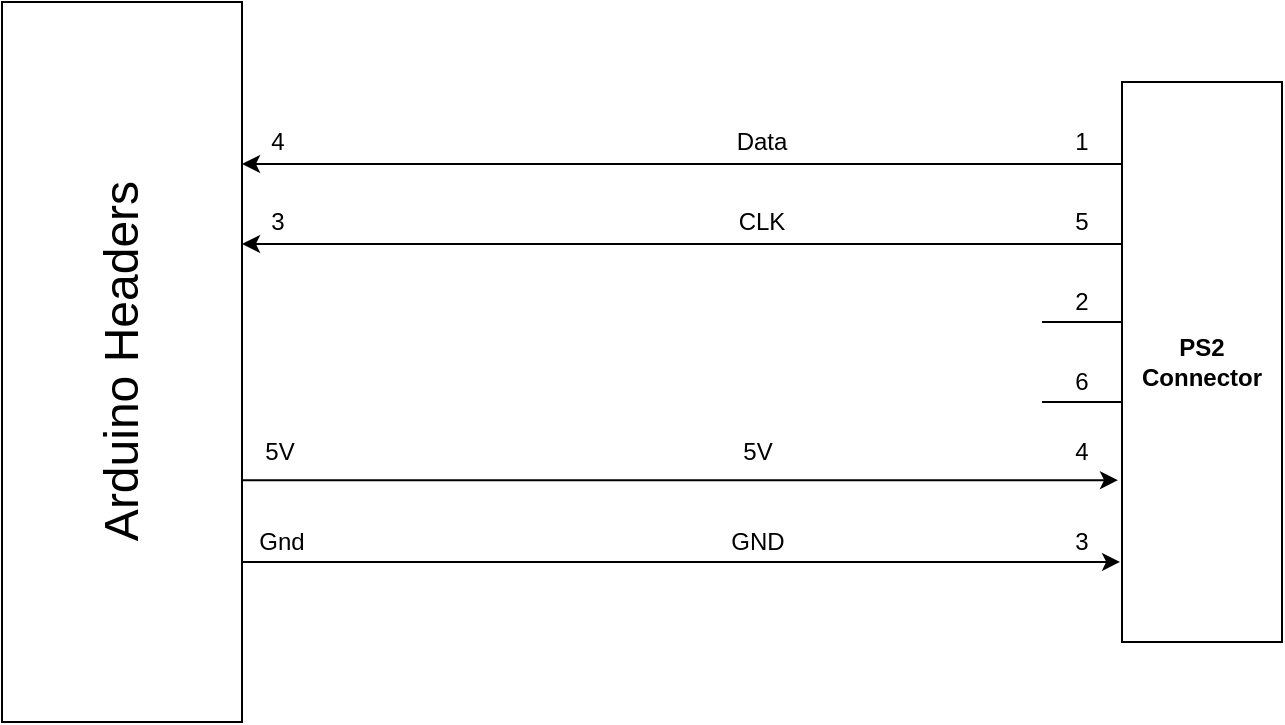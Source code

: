 <mxfile version="28.0.6">
  <diagram id="XFw0ANKCquUMDcCiUBoY" name="Page-1">
    <mxGraphModel dx="972" dy="726" grid="1" gridSize="10" guides="1" tooltips="1" connect="1" arrows="1" fold="1" page="1" pageScale="1" pageWidth="1100" pageHeight="850" math="0" shadow="0">
      <root>
        <mxCell id="0" />
        <mxCell id="1" parent="0" />
        <mxCell id="CqQkL1AC1wuuM3LWnO_Q-15" style="edgeStyle=orthogonalEdgeStyle;rounded=0;orthogonalLoop=1;jettySize=auto;html=1;exitX=1;exitY=0.5;exitDx=0;exitDy=0;entryX=-0.012;entryY=0.857;entryDx=0;entryDy=0;entryPerimeter=0;" edge="1" parent="1" source="CqQkL1AC1wuuM3LWnO_Q-1" target="CqQkL1AC1wuuM3LWnO_Q-2">
          <mxGeometry relative="1" as="geometry">
            <mxPoint x="600" y="510" as="targetPoint" />
            <Array as="points">
              <mxPoint x="240" y="480" />
            </Array>
          </mxGeometry>
        </mxCell>
        <mxCell id="CqQkL1AC1wuuM3LWnO_Q-1" value="" style="rounded=0;whiteSpace=wrap;html=1;" vertex="1" parent="1">
          <mxGeometry x="120" y="200" width="120" height="360" as="geometry" />
        </mxCell>
        <mxCell id="axnZPwphHVGIQs4i_vbI-14" value="&lt;font style=&quot;font-size: 24px&quot;&gt;Arduino Headers&lt;/font&gt;" style="text;html=1;strokeColor=none;fillColor=none;align=center;verticalAlign=middle;whiteSpace=wrap;rounded=0;rotation=-90;" parent="1" vertex="1">
          <mxGeometry x="87.5" y="370" width="185" height="20" as="geometry" />
        </mxCell>
        <mxCell id="axnZPwphHVGIQs4i_vbI-26" value="CLK" style="text;html=1;strokeColor=none;fillColor=none;align=center;verticalAlign=middle;whiteSpace=wrap;rounded=0;" parent="1" vertex="1">
          <mxGeometry x="480" y="300" width="40" height="20" as="geometry" />
        </mxCell>
        <mxCell id="axnZPwphHVGIQs4i_vbI-27" value="Data" style="text;html=1;strokeColor=none;fillColor=none;align=center;verticalAlign=middle;whiteSpace=wrap;rounded=0;" parent="1" vertex="1">
          <mxGeometry x="480" y="260" width="40" height="20" as="geometry" />
        </mxCell>
        <mxCell id="CqQkL1AC1wuuM3LWnO_Q-18" style="edgeStyle=orthogonalEdgeStyle;rounded=0;orthogonalLoop=1;jettySize=auto;html=1;exitX=0;exitY=0.5;exitDx=0;exitDy=0;endArrow=none;endFill=0;" edge="1" parent="1" source="CqQkL1AC1wuuM3LWnO_Q-2">
          <mxGeometry relative="1" as="geometry">
            <mxPoint x="640" y="360" as="targetPoint" />
            <Array as="points">
              <mxPoint x="680" y="360" />
            </Array>
          </mxGeometry>
        </mxCell>
        <mxCell id="CqQkL1AC1wuuM3LWnO_Q-19" style="edgeStyle=orthogonalEdgeStyle;rounded=0;orthogonalLoop=1;jettySize=auto;html=1;exitX=0;exitY=0.5;exitDx=0;exitDy=0;endArrow=none;endFill=0;" edge="1" parent="1" source="CqQkL1AC1wuuM3LWnO_Q-2">
          <mxGeometry relative="1" as="geometry">
            <mxPoint x="640" y="400" as="targetPoint" />
            <Array as="points">
              <mxPoint x="680" y="400" />
            </Array>
          </mxGeometry>
        </mxCell>
        <mxCell id="CqQkL1AC1wuuM3LWnO_Q-2" value="&lt;b&gt;PS2 Connector&lt;/b&gt;" style="rounded=0;whiteSpace=wrap;html=1;" vertex="1" parent="1">
          <mxGeometry x="680" y="240" width="80" height="280" as="geometry" />
        </mxCell>
        <mxCell id="CqQkL1AC1wuuM3LWnO_Q-3" style="edgeStyle=orthogonalEdgeStyle;rounded=0;orthogonalLoop=1;jettySize=auto;html=1;exitX=0;exitY=0.25;exitDx=0;exitDy=0;" edge="1" parent="1" source="CqQkL1AC1wuuM3LWnO_Q-2">
          <mxGeometry relative="1" as="geometry">
            <mxPoint x="240" y="281" as="targetPoint" />
            <Array as="points">
              <mxPoint x="680" y="281" />
            </Array>
          </mxGeometry>
        </mxCell>
        <mxCell id="CqQkL1AC1wuuM3LWnO_Q-4" style="edgeStyle=orthogonalEdgeStyle;rounded=0;orthogonalLoop=1;jettySize=auto;html=1;exitX=0;exitY=0.25;exitDx=0;exitDy=0;entryX=1;entryY=0.336;entryDx=0;entryDy=0;entryPerimeter=0;" edge="1" parent="1" source="CqQkL1AC1wuuM3LWnO_Q-2" target="CqQkL1AC1wuuM3LWnO_Q-1">
          <mxGeometry relative="1" as="geometry">
            <Array as="points">
              <mxPoint x="680" y="321" />
            </Array>
          </mxGeometry>
        </mxCell>
        <mxCell id="CqQkL1AC1wuuM3LWnO_Q-7" value="5V" style="text;html=1;strokeColor=none;fillColor=none;align=center;verticalAlign=middle;whiteSpace=wrap;rounded=0;" vertex="1" parent="1">
          <mxGeometry x="478" y="415" width="40" height="20" as="geometry" />
        </mxCell>
        <mxCell id="CqQkL1AC1wuuM3LWnO_Q-8" value="GND" style="text;html=1;strokeColor=none;fillColor=none;align=center;verticalAlign=middle;whiteSpace=wrap;rounded=0;" vertex="1" parent="1">
          <mxGeometry x="478" y="460" width="40" height="20" as="geometry" />
        </mxCell>
        <mxCell id="CqQkL1AC1wuuM3LWnO_Q-9" value="4" style="text;html=1;strokeColor=none;fillColor=none;align=center;verticalAlign=middle;whiteSpace=wrap;rounded=0;" vertex="1" parent="1">
          <mxGeometry x="238" y="260" width="40" height="20" as="geometry" />
        </mxCell>
        <mxCell id="CqQkL1AC1wuuM3LWnO_Q-10" value="3" style="text;html=1;strokeColor=none;fillColor=none;align=center;verticalAlign=middle;whiteSpace=wrap;rounded=0;" vertex="1" parent="1">
          <mxGeometry x="238" y="300" width="40" height="20" as="geometry" />
        </mxCell>
        <mxCell id="CqQkL1AC1wuuM3LWnO_Q-11" value="5V" style="text;html=1;strokeColor=none;fillColor=none;align=center;verticalAlign=middle;whiteSpace=wrap;rounded=0;" vertex="1" parent="1">
          <mxGeometry x="239" y="415" width="40" height="20" as="geometry" />
        </mxCell>
        <mxCell id="CqQkL1AC1wuuM3LWnO_Q-12" value="Gnd" style="text;html=1;strokeColor=none;fillColor=none;align=center;verticalAlign=middle;whiteSpace=wrap;rounded=0;" vertex="1" parent="1">
          <mxGeometry x="240" y="460" width="40" height="20" as="geometry" />
        </mxCell>
        <mxCell id="CqQkL1AC1wuuM3LWnO_Q-13" style="edgeStyle=orthogonalEdgeStyle;rounded=0;orthogonalLoop=1;jettySize=auto;html=1;exitX=1;exitY=0.5;exitDx=0;exitDy=0;entryX=-0.025;entryY=0.711;entryDx=0;entryDy=0;entryPerimeter=0;" edge="1" parent="1" source="CqQkL1AC1wuuM3LWnO_Q-1" target="CqQkL1AC1wuuM3LWnO_Q-2">
          <mxGeometry relative="1" as="geometry">
            <Array as="points">
              <mxPoint x="240" y="439" />
            </Array>
          </mxGeometry>
        </mxCell>
        <mxCell id="CqQkL1AC1wuuM3LWnO_Q-20" value="1" style="text;html=1;strokeColor=none;fillColor=none;align=center;verticalAlign=middle;whiteSpace=wrap;rounded=0;" vertex="1" parent="1">
          <mxGeometry x="640" y="260" width="40" height="20" as="geometry" />
        </mxCell>
        <mxCell id="CqQkL1AC1wuuM3LWnO_Q-21" value="5" style="text;html=1;strokeColor=none;fillColor=none;align=center;verticalAlign=middle;whiteSpace=wrap;rounded=0;" vertex="1" parent="1">
          <mxGeometry x="640" y="300" width="40" height="20" as="geometry" />
        </mxCell>
        <mxCell id="CqQkL1AC1wuuM3LWnO_Q-22" value="2" style="text;html=1;strokeColor=none;fillColor=none;align=center;verticalAlign=middle;whiteSpace=wrap;rounded=0;" vertex="1" parent="1">
          <mxGeometry x="640" y="340" width="40" height="20" as="geometry" />
        </mxCell>
        <mxCell id="CqQkL1AC1wuuM3LWnO_Q-23" value="6" style="text;html=1;strokeColor=none;fillColor=none;align=center;verticalAlign=middle;whiteSpace=wrap;rounded=0;" vertex="1" parent="1">
          <mxGeometry x="640" y="380" width="40" height="20" as="geometry" />
        </mxCell>
        <mxCell id="CqQkL1AC1wuuM3LWnO_Q-24" value="4" style="text;html=1;strokeColor=none;fillColor=none;align=center;verticalAlign=middle;whiteSpace=wrap;rounded=0;" vertex="1" parent="1">
          <mxGeometry x="640" y="415" width="40" height="20" as="geometry" />
        </mxCell>
        <mxCell id="CqQkL1AC1wuuM3LWnO_Q-25" value="3" style="text;html=1;strokeColor=none;fillColor=none;align=center;verticalAlign=middle;whiteSpace=wrap;rounded=0;" vertex="1" parent="1">
          <mxGeometry x="640" y="460" width="40" height="20" as="geometry" />
        </mxCell>
      </root>
    </mxGraphModel>
  </diagram>
</mxfile>
